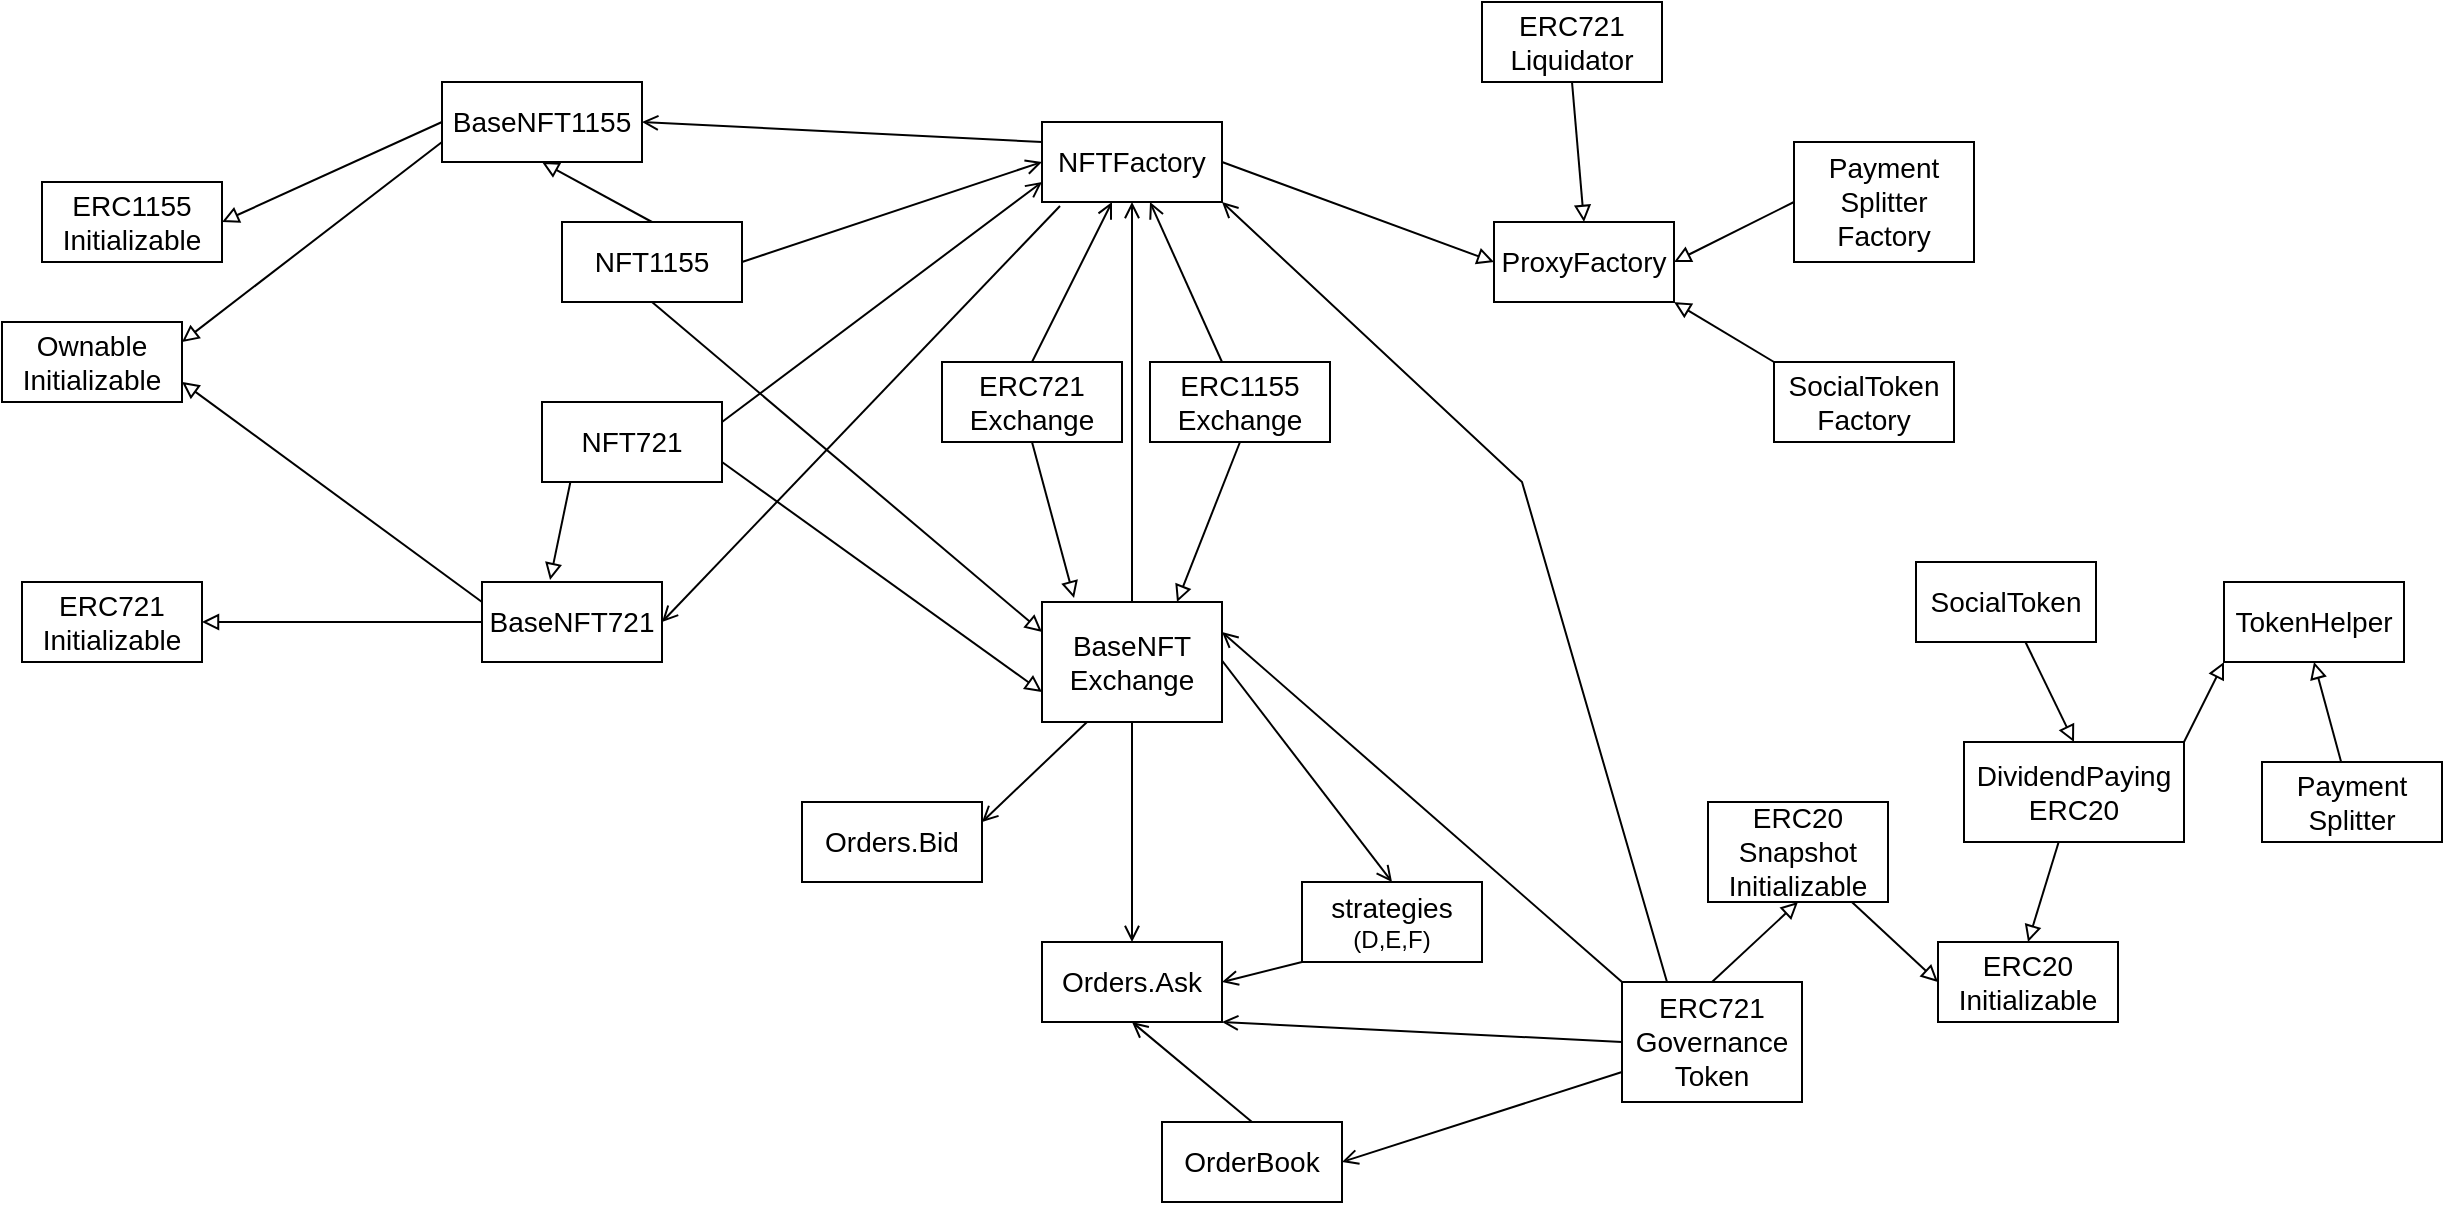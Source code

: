 <?xml version="1.0" encoding="UTF-8"?>
<mxfile version="14.8.5" type="browser"><diagram id="zFh5bNAynN80yM-CFLv3" name="Page-1"><mxGraphModel dx="2493" dy="694" grid="1" gridSize="10" guides="1" tooltips="1" connect="1" arrows="1" fold="1" page="1" pageScale="1" pageWidth="827" pageHeight="1169" math="0" shadow="0"><root><mxCell id="0"/><mxCell id="1" parent="0"/><mxCell id="qp3gyMgnlaJuhA7kOSE3-42" style="edgeStyle=none;rounded=0;orthogonalLoop=1;jettySize=auto;html=1;entryX=0.5;entryY=0;entryDx=0;entryDy=0;endArrow=block;endFill=0;" parent="1" source="qp3gyMgnlaJuhA7kOSE3-1" target="qp3gyMgnlaJuhA7kOSE3-4" edge="1"><mxGeometry relative="1" as="geometry"/></mxCell><mxCell id="qp3gyMgnlaJuhA7kOSE3-44" style="edgeStyle=none;rounded=0;orthogonalLoop=1;jettySize=auto;html=1;exitX=1;exitY=0;exitDx=0;exitDy=0;entryX=0;entryY=1;entryDx=0;entryDy=0;endArrow=block;endFill=0;" parent="1" source="qp3gyMgnlaJuhA7kOSE3-1" target="qp3gyMgnlaJuhA7kOSE3-21" edge="1"><mxGeometry relative="1" as="geometry"/></mxCell><mxCell id="qp3gyMgnlaJuhA7kOSE3-1" value="&lt;font style=&quot;font-size: 14px&quot;&gt;DividendPaying&lt;br&gt;ERC20&lt;/font&gt;" style="rounded=0;whiteSpace=wrap;html=1;" parent="1" vertex="1"><mxGeometry x="851" y="880" width="110" height="50" as="geometry"/></mxCell><mxCell id="qp3gyMgnlaJuhA7kOSE3-51" style="edgeStyle=none;rounded=0;orthogonalLoop=1;jettySize=auto;html=1;exitX=0;exitY=0.75;exitDx=0;exitDy=0;entryX=1;entryY=0.25;entryDx=0;entryDy=0;endArrow=block;endFill=0;" parent="1" source="qp3gyMgnlaJuhA7kOSE3-2" target="qp3gyMgnlaJuhA7kOSE3-5" edge="1"><mxGeometry relative="1" as="geometry"/></mxCell><mxCell id="qp3gyMgnlaJuhA7kOSE3-52" style="edgeStyle=none;rounded=0;orthogonalLoop=1;jettySize=auto;html=1;exitX=0;exitY=0.5;exitDx=0;exitDy=0;entryX=1;entryY=0.5;entryDx=0;entryDy=0;endArrow=block;endFill=0;" parent="1" source="qp3gyMgnlaJuhA7kOSE3-2" target="qp3gyMgnlaJuhA7kOSE3-6" edge="1"><mxGeometry relative="1" as="geometry"/></mxCell><mxCell id="qp3gyMgnlaJuhA7kOSE3-2" value="&lt;font style=&quot;font-size: 14px&quot;&gt;BaseNFT1155&lt;/font&gt;" style="rounded=0;whiteSpace=wrap;html=1;" parent="1" vertex="1"><mxGeometry x="90" y="550" width="100" height="40" as="geometry"/></mxCell><mxCell id="qp3gyMgnlaJuhA7kOSE3-46" style="edgeStyle=none;rounded=0;orthogonalLoop=1;jettySize=auto;html=1;entryX=0;entryY=0.5;entryDx=0;entryDy=0;endArrow=block;endFill=0;" parent="1" source="qp3gyMgnlaJuhA7kOSE3-3" target="qp3gyMgnlaJuhA7kOSE3-4" edge="1"><mxGeometry relative="1" as="geometry"/></mxCell><mxCell id="qp3gyMgnlaJuhA7kOSE3-3" value="&lt;font style=&quot;font-size: 14px&quot;&gt;ERC20&lt;br&gt;Snapshot&lt;br&gt;Initializable&lt;/font&gt;" style="rounded=0;whiteSpace=wrap;html=1;" parent="1" vertex="1"><mxGeometry x="723" y="910" width="90" height="50" as="geometry"/></mxCell><mxCell id="qp3gyMgnlaJuhA7kOSE3-4" value="&lt;font style=&quot;font-size: 14px&quot;&gt;ERC20&lt;br&gt;Initializable&lt;/font&gt;" style="rounded=0;whiteSpace=wrap;html=1;" parent="1" vertex="1"><mxGeometry x="838" y="980" width="90" height="40" as="geometry"/></mxCell><mxCell id="qp3gyMgnlaJuhA7kOSE3-5" value="&lt;font style=&quot;font-size: 14px&quot;&gt;Ownable&lt;br&gt;Initializable&lt;/font&gt;" style="rounded=0;whiteSpace=wrap;html=1;" parent="1" vertex="1"><mxGeometry x="-130" y="670" width="90" height="40" as="geometry"/></mxCell><mxCell id="qp3gyMgnlaJuhA7kOSE3-6" value="&lt;font style=&quot;font-size: 14px&quot;&gt;ERC1155&lt;br&gt;Initializable&lt;/font&gt;" style="rounded=0;whiteSpace=wrap;html=1;" parent="1" vertex="1"><mxGeometry x="-110" y="600" width="90" height="40" as="geometry"/></mxCell><mxCell id="qp3gyMgnlaJuhA7kOSE3-7" value="&lt;font style=&quot;font-size: 14px&quot;&gt;ERC721&lt;br&gt;Initializable&lt;/font&gt;" style="rounded=0;whiteSpace=wrap;html=1;" parent="1" vertex="1"><mxGeometry x="-120" y="800" width="90" height="40" as="geometry"/></mxCell><mxCell id="qp3gyMgnlaJuhA7kOSE3-49" style="edgeStyle=none;rounded=0;orthogonalLoop=1;jettySize=auto;html=1;entryX=1;entryY=0.5;entryDx=0;entryDy=0;endArrow=block;endFill=0;" parent="1" source="qp3gyMgnlaJuhA7kOSE3-8" target="qp3gyMgnlaJuhA7kOSE3-7" edge="1"><mxGeometry relative="1" as="geometry"/></mxCell><mxCell id="qp3gyMgnlaJuhA7kOSE3-50" style="edgeStyle=none;rounded=0;orthogonalLoop=1;jettySize=auto;html=1;exitX=0;exitY=0.25;exitDx=0;exitDy=0;entryX=1;entryY=0.75;entryDx=0;entryDy=0;endArrow=block;endFill=0;" parent="1" source="qp3gyMgnlaJuhA7kOSE3-8" target="qp3gyMgnlaJuhA7kOSE3-5" edge="1"><mxGeometry relative="1" as="geometry"/></mxCell><mxCell id="qp3gyMgnlaJuhA7kOSE3-8" value="&lt;font style=&quot;font-size: 14px&quot;&gt;BaseNFT721&lt;/font&gt;" style="rounded=0;whiteSpace=wrap;html=1;" parent="1" vertex="1"><mxGeometry x="110" y="800" width="90" height="40" as="geometry"/></mxCell><mxCell id="qp3gyMgnlaJuhA7kOSE3-16" style="rounded=0;orthogonalLoop=1;jettySize=auto;html=1;exitX=1;exitY=0.5;exitDx=0;exitDy=0;entryX=0;entryY=0.5;entryDx=0;entryDy=0;endArrow=block;endFill=0;" parent="1" source="qp3gyMgnlaJuhA7kOSE3-11" target="qp3gyMgnlaJuhA7kOSE3-12" edge="1"><mxGeometry relative="1" as="geometry"/></mxCell><mxCell id="qp3gyMgnlaJuhA7kOSE3-80" style="edgeStyle=none;rounded=0;orthogonalLoop=1;jettySize=auto;html=1;exitX=0.1;exitY=1.05;exitDx=0;exitDy=0;entryX=1;entryY=0.5;entryDx=0;entryDy=0;endArrow=open;endFill=0;exitPerimeter=0;" parent="1" source="qp3gyMgnlaJuhA7kOSE3-11" target="qp3gyMgnlaJuhA7kOSE3-8" edge="1"><mxGeometry relative="1" as="geometry"/></mxCell><mxCell id="qp3gyMgnlaJuhA7kOSE3-82" style="edgeStyle=none;rounded=0;orthogonalLoop=1;jettySize=auto;html=1;exitX=0;exitY=0.25;exitDx=0;exitDy=0;entryX=1;entryY=0.5;entryDx=0;entryDy=0;endArrow=open;endFill=0;" parent="1" source="qp3gyMgnlaJuhA7kOSE3-11" target="qp3gyMgnlaJuhA7kOSE3-2" edge="1"><mxGeometry relative="1" as="geometry"/></mxCell><mxCell id="qp3gyMgnlaJuhA7kOSE3-11" value="&lt;span style=&quot;font-size: 14px&quot;&gt;NFTFactory&lt;/span&gt;" style="rounded=0;whiteSpace=wrap;html=1;" parent="1" vertex="1"><mxGeometry x="390" y="570" width="90" height="40" as="geometry"/></mxCell><mxCell id="qp3gyMgnlaJuhA7kOSE3-12" value="&lt;span style=&quot;font-size: 14px&quot;&gt;ProxyFactory&lt;/span&gt;" style="rounded=0;whiteSpace=wrap;html=1;" parent="1" vertex="1"><mxGeometry x="616" y="620" width="90" height="40" as="geometry"/></mxCell><mxCell id="qp3gyMgnlaJuhA7kOSE3-18" style="rounded=0;orthogonalLoop=1;jettySize=auto;html=1;exitX=0;exitY=0.5;exitDx=0;exitDy=0;entryX=1;entryY=0.5;entryDx=0;entryDy=0;endArrow=block;endFill=0;" parent="1" source="qp3gyMgnlaJuhA7kOSE3-13" target="qp3gyMgnlaJuhA7kOSE3-12" edge="1"><mxGeometry relative="1" as="geometry"/></mxCell><mxCell id="qp3gyMgnlaJuhA7kOSE3-13" value="&lt;span style=&quot;font-size: 14px&quot;&gt;Payment&lt;br&gt;Splitter&lt;br&gt;Factory&lt;/span&gt;" style="rounded=0;whiteSpace=wrap;html=1;" parent="1" vertex="1"><mxGeometry x="766" y="580" width="90" height="60" as="geometry"/></mxCell><mxCell id="qp3gyMgnlaJuhA7kOSE3-17" style="rounded=0;orthogonalLoop=1;jettySize=auto;html=1;exitX=0;exitY=0;exitDx=0;exitDy=0;entryX=1;entryY=1;entryDx=0;entryDy=0;endArrow=block;endFill=0;" parent="1" source="qp3gyMgnlaJuhA7kOSE3-14" target="qp3gyMgnlaJuhA7kOSE3-12" edge="1"><mxGeometry relative="1" as="geometry"/></mxCell><mxCell id="qp3gyMgnlaJuhA7kOSE3-14" value="&lt;span style=&quot;font-size: 14px&quot;&gt;SocialToken&lt;br&gt;Factory&lt;/span&gt;" style="rounded=0;whiteSpace=wrap;html=1;" parent="1" vertex="1"><mxGeometry x="756" y="690" width="90" height="40" as="geometry"/></mxCell><mxCell id="qp3gyMgnlaJuhA7kOSE3-56" style="edgeStyle=none;rounded=0;orthogonalLoop=1;jettySize=auto;html=1;exitX=0;exitY=1;exitDx=0;exitDy=0;entryX=1;entryY=0.5;entryDx=0;entryDy=0;endArrow=open;endFill=0;" parent="1" source="qp3gyMgnlaJuhA7kOSE3-19" target="qp3gyMgnlaJuhA7kOSE3-20" edge="1"><mxGeometry relative="1" as="geometry"/></mxCell><mxCell id="qp3gyMgnlaJuhA7kOSE3-19" value="&lt;span style=&quot;font-size: 14px&quot;&gt;strategies&lt;br&gt;&lt;/span&gt;(D,E,F)" style="rounded=0;whiteSpace=wrap;html=1;" parent="1" vertex="1"><mxGeometry x="520" y="950" width="90" height="40" as="geometry"/></mxCell><mxCell id="qp3gyMgnlaJuhA7kOSE3-20" value="&lt;span style=&quot;font-size: 14px&quot;&gt;Orders.Ask&lt;br&gt;&lt;/span&gt;" style="rounded=0;whiteSpace=wrap;html=1;" parent="1" vertex="1"><mxGeometry x="390" y="980" width="90" height="40" as="geometry"/></mxCell><mxCell id="qp3gyMgnlaJuhA7kOSE3-21" value="&lt;span style=&quot;font-size: 14px&quot;&gt;TokenHelper&lt;/span&gt;" style="rounded=0;whiteSpace=wrap;html=1;" parent="1" vertex="1"><mxGeometry x="981" y="800" width="90" height="40" as="geometry"/></mxCell><mxCell id="qp3gyMgnlaJuhA7kOSE3-71" style="edgeStyle=none;rounded=0;orthogonalLoop=1;jettySize=auto;html=1;exitX=0.5;exitY=0;exitDx=0;exitDy=0;entryX=0.5;entryY=1;entryDx=0;entryDy=0;endArrow=block;endFill=0;" parent="1" source="qp3gyMgnlaJuhA7kOSE3-22" target="qp3gyMgnlaJuhA7kOSE3-2" edge="1"><mxGeometry relative="1" as="geometry"><mxPoint x="170" y="580" as="sourcePoint"/></mxGeometry></mxCell><mxCell id="qp3gyMgnlaJuhA7kOSE3-72" style="edgeStyle=none;rounded=0;orthogonalLoop=1;jettySize=auto;html=1;exitX=0.5;exitY=1;exitDx=0;exitDy=0;entryX=0;entryY=0.25;entryDx=0;entryDy=0;endArrow=block;endFill=0;" parent="1" source="qp3gyMgnlaJuhA7kOSE3-22" target="qp3gyMgnlaJuhA7kOSE3-53" edge="1"><mxGeometry relative="1" as="geometry"/></mxCell><mxCell id="qp3gyMgnlaJuhA7kOSE3-86" style="edgeStyle=none;rounded=0;orthogonalLoop=1;jettySize=auto;html=1;exitX=1;exitY=0.5;exitDx=0;exitDy=0;entryX=0;entryY=0.5;entryDx=0;entryDy=0;endArrow=open;endFill=0;" parent="1" source="qp3gyMgnlaJuhA7kOSE3-22" target="qp3gyMgnlaJuhA7kOSE3-11" edge="1"><mxGeometry relative="1" as="geometry"/></mxCell><mxCell id="qp3gyMgnlaJuhA7kOSE3-22" value="&lt;span style=&quot;font-size: 14px&quot;&gt;NFT1155&lt;/span&gt;" style="rounded=0;whiteSpace=wrap;html=1;" parent="1" vertex="1"><mxGeometry x="150" y="620" width="90" height="40" as="geometry"/></mxCell><mxCell id="qp3gyMgnlaJuhA7kOSE3-43" style="edgeStyle=none;rounded=0;orthogonalLoop=1;jettySize=auto;html=1;entryX=0.5;entryY=0;entryDx=0;entryDy=0;endArrow=block;endFill=0;" parent="1" source="qp3gyMgnlaJuhA7kOSE3-24" target="qp3gyMgnlaJuhA7kOSE3-1" edge="1"><mxGeometry relative="1" as="geometry"/></mxCell><mxCell id="qp3gyMgnlaJuhA7kOSE3-24" value="&lt;span style=&quot;font-size: 14px&quot;&gt;SocialToken&lt;/span&gt;" style="rounded=0;whiteSpace=wrap;html=1;" parent="1" vertex="1"><mxGeometry x="827" y="790" width="90" height="40" as="geometry"/></mxCell><mxCell id="qp3gyMgnlaJuhA7kOSE3-62" style="edgeStyle=none;rounded=0;orthogonalLoop=1;jettySize=auto;html=1;exitX=0.5;exitY=1;exitDx=0;exitDy=0;entryX=0.178;entryY=-0.033;entryDx=0;entryDy=0;endArrow=block;endFill=0;entryPerimeter=0;" parent="1" source="qp3gyMgnlaJuhA7kOSE3-25" target="qp3gyMgnlaJuhA7kOSE3-53" edge="1"><mxGeometry relative="1" as="geometry"/></mxCell><mxCell id="qp3gyMgnlaJuhA7kOSE3-83" style="edgeStyle=none;rounded=0;orthogonalLoop=1;jettySize=auto;html=1;exitX=0.5;exitY=0;exitDx=0;exitDy=0;endArrow=open;endFill=0;" parent="1" source="qp3gyMgnlaJuhA7kOSE3-25" target="qp3gyMgnlaJuhA7kOSE3-11" edge="1"><mxGeometry relative="1" as="geometry"/></mxCell><mxCell id="qp3gyMgnlaJuhA7kOSE3-25" value="&lt;span style=&quot;font-size: 14px&quot;&gt;ERC721&lt;br&gt;Exchange&lt;/span&gt;" style="rounded=0;whiteSpace=wrap;html=1;" parent="1" vertex="1"><mxGeometry x="340" y="690" width="90" height="40" as="geometry"/></mxCell><mxCell id="qp3gyMgnlaJuhA7kOSE3-45" style="edgeStyle=none;rounded=0;orthogonalLoop=1;jettySize=auto;html=1;entryX=0.5;entryY=1;entryDx=0;entryDy=0;endArrow=block;endFill=0;" parent="1" source="qp3gyMgnlaJuhA7kOSE3-26" target="qp3gyMgnlaJuhA7kOSE3-21" edge="1"><mxGeometry relative="1" as="geometry"/></mxCell><mxCell id="qp3gyMgnlaJuhA7kOSE3-26" value="&lt;span style=&quot;font-size: 14px&quot;&gt;Payment&lt;br&gt;Splitter&lt;/span&gt;" style="rounded=0;whiteSpace=wrap;html=1;" parent="1" vertex="1"><mxGeometry x="1000" y="890" width="90" height="40" as="geometry"/></mxCell><mxCell id="qp3gyMgnlaJuhA7kOSE3-68" style="edgeStyle=none;rounded=0;orthogonalLoop=1;jettySize=auto;html=1;exitX=0.25;exitY=0;exitDx=0;exitDy=0;entryX=0.378;entryY=-0.025;entryDx=0;entryDy=0;endArrow=block;endFill=0;entryPerimeter=0;" parent="1" source="qp3gyMgnlaJuhA7kOSE3-27" target="qp3gyMgnlaJuhA7kOSE3-8" edge="1"><mxGeometry relative="1" as="geometry"/></mxCell><mxCell id="qp3gyMgnlaJuhA7kOSE3-69" style="edgeStyle=none;rounded=0;orthogonalLoop=1;jettySize=auto;html=1;exitX=1;exitY=0.75;exitDx=0;exitDy=0;entryX=0;entryY=0.75;entryDx=0;entryDy=0;endArrow=block;endFill=0;" parent="1" source="qp3gyMgnlaJuhA7kOSE3-27" target="qp3gyMgnlaJuhA7kOSE3-53" edge="1"><mxGeometry relative="1" as="geometry"/></mxCell><mxCell id="qp3gyMgnlaJuhA7kOSE3-85" style="edgeStyle=none;rounded=0;orthogonalLoop=1;jettySize=auto;html=1;exitX=1;exitY=0.25;exitDx=0;exitDy=0;entryX=0;entryY=0.75;entryDx=0;entryDy=0;endArrow=open;endFill=0;" parent="1" source="qp3gyMgnlaJuhA7kOSE3-27" target="qp3gyMgnlaJuhA7kOSE3-11" edge="1"><mxGeometry relative="1" as="geometry"/></mxCell><mxCell id="qp3gyMgnlaJuhA7kOSE3-27" value="&lt;span style=&quot;font-size: 14px&quot;&gt;NFT721&lt;/span&gt;" style="rounded=0;whiteSpace=wrap;html=1;" parent="1" vertex="1"><mxGeometry x="140" y="710" width="90" height="40" as="geometry"/></mxCell><mxCell id="qp3gyMgnlaJuhA7kOSE3-54" style="edgeStyle=none;rounded=0;orthogonalLoop=1;jettySize=auto;html=1;exitX=0;exitY=0.5;exitDx=0;exitDy=0;entryX=1;entryY=1;entryDx=0;entryDy=0;endArrow=open;endFill=0;" parent="1" source="qp3gyMgnlaJuhA7kOSE3-28" target="qp3gyMgnlaJuhA7kOSE3-20" edge="1"><mxGeometry relative="1" as="geometry"/></mxCell><mxCell id="qp3gyMgnlaJuhA7kOSE3-74" style="edgeStyle=none;rounded=0;orthogonalLoop=1;jettySize=auto;html=1;exitX=0.5;exitY=0;exitDx=0;exitDy=0;entryX=0.5;entryY=1;entryDx=0;entryDy=0;endArrow=block;endFill=0;" parent="1" source="qp3gyMgnlaJuhA7kOSE3-28" target="qp3gyMgnlaJuhA7kOSE3-3" edge="1"><mxGeometry relative="1" as="geometry"/></mxCell><mxCell id="qp3gyMgnlaJuhA7kOSE3-77" style="rounded=0;orthogonalLoop=1;jettySize=auto;html=1;exitX=0.25;exitY=0;exitDx=0;exitDy=0;entryX=1;entryY=1;entryDx=0;entryDy=0;endArrow=open;endFill=0;" parent="1" source="qp3gyMgnlaJuhA7kOSE3-28" target="qp3gyMgnlaJuhA7kOSE3-11" edge="1"><mxGeometry relative="1" as="geometry"><Array as="points"><mxPoint x="630" y="750"/></Array></mxGeometry></mxCell><mxCell id="qp3gyMgnlaJuhA7kOSE3-78" style="edgeStyle=none;rounded=0;orthogonalLoop=1;jettySize=auto;html=1;exitX=0;exitY=0;exitDx=0;exitDy=0;entryX=1;entryY=0.25;entryDx=0;entryDy=0;endArrow=open;endFill=0;" parent="1" source="qp3gyMgnlaJuhA7kOSE3-28" target="qp3gyMgnlaJuhA7kOSE3-53" edge="1"><mxGeometry relative="1" as="geometry"/></mxCell><mxCell id="qp3gyMgnlaJuhA7kOSE3-79" style="edgeStyle=none;rounded=0;orthogonalLoop=1;jettySize=auto;html=1;exitX=0;exitY=0.75;exitDx=0;exitDy=0;entryX=1;entryY=0.5;entryDx=0;entryDy=0;endArrow=open;endFill=0;" parent="1" source="qp3gyMgnlaJuhA7kOSE3-28" target="qp3gyMgnlaJuhA7kOSE3-31" edge="1"><mxGeometry relative="1" as="geometry"/></mxCell><mxCell id="qp3gyMgnlaJuhA7kOSE3-28" value="&lt;span style=&quot;font-size: 14px&quot;&gt;ERC721&lt;br&gt;Governance&lt;br&gt;Token&lt;/span&gt;" style="rounded=0;whiteSpace=wrap;html=1;" parent="1" vertex="1"><mxGeometry x="680" y="1000" width="90" height="60" as="geometry"/></mxCell><mxCell id="qp3gyMgnlaJuhA7kOSE3-63" style="edgeStyle=none;rounded=0;orthogonalLoop=1;jettySize=auto;html=1;exitX=0.5;exitY=1;exitDx=0;exitDy=0;entryX=0.75;entryY=0;entryDx=0;entryDy=0;endArrow=block;endFill=0;" parent="1" source="qp3gyMgnlaJuhA7kOSE3-29" target="qp3gyMgnlaJuhA7kOSE3-53" edge="1"><mxGeometry relative="1" as="geometry"/></mxCell><mxCell id="qp3gyMgnlaJuhA7kOSE3-84" style="edgeStyle=none;rounded=0;orthogonalLoop=1;jettySize=auto;html=1;endArrow=open;endFill=0;" parent="1" source="qp3gyMgnlaJuhA7kOSE3-29" target="qp3gyMgnlaJuhA7kOSE3-11" edge="1"><mxGeometry relative="1" as="geometry"/></mxCell><mxCell id="qp3gyMgnlaJuhA7kOSE3-29" value="&lt;span style=&quot;font-size: 14px&quot;&gt;ERC1155&lt;br&gt;Exchange&lt;/span&gt;" style="rounded=0;whiteSpace=wrap;html=1;" parent="1" vertex="1"><mxGeometry x="444" y="690" width="90" height="40" as="geometry"/></mxCell><mxCell id="qp3gyMgnlaJuhA7kOSE3-73" style="edgeStyle=none;rounded=0;orthogonalLoop=1;jettySize=auto;html=1;exitX=0.5;exitY=1;exitDx=0;exitDy=0;entryX=0.5;entryY=0;entryDx=0;entryDy=0;endArrow=block;endFill=0;" parent="1" source="qp3gyMgnlaJuhA7kOSE3-30" target="qp3gyMgnlaJuhA7kOSE3-12" edge="1"><mxGeometry relative="1" as="geometry"/></mxCell><mxCell id="qp3gyMgnlaJuhA7kOSE3-30" value="&lt;span style=&quot;font-size: 14px&quot;&gt;ERC721&lt;br&gt;Liquidator&lt;/span&gt;" style="rounded=0;whiteSpace=wrap;html=1;" parent="1" vertex="1"><mxGeometry x="610" y="510" width="90" height="40" as="geometry"/></mxCell><mxCell id="qp3gyMgnlaJuhA7kOSE3-55" style="edgeStyle=none;rounded=0;orthogonalLoop=1;jettySize=auto;html=1;exitX=0.5;exitY=0;exitDx=0;exitDy=0;endArrow=open;endFill=0;entryX=0.5;entryY=1;entryDx=0;entryDy=0;" parent="1" source="qp3gyMgnlaJuhA7kOSE3-31" target="qp3gyMgnlaJuhA7kOSE3-20" edge="1"><mxGeometry relative="1" as="geometry"><mxPoint x="414" y="990" as="targetPoint"/></mxGeometry></mxCell><mxCell id="qp3gyMgnlaJuhA7kOSE3-31" value="&lt;span style=&quot;font-size: 14px&quot;&gt;OrderBook&lt;/span&gt;" style="rounded=0;whiteSpace=wrap;html=1;" parent="1" vertex="1"><mxGeometry x="450" y="1070" width="90" height="40" as="geometry"/></mxCell><mxCell id="qp3gyMgnlaJuhA7kOSE3-57" style="edgeStyle=none;rounded=0;orthogonalLoop=1;jettySize=auto;html=1;exitX=0.5;exitY=1;exitDx=0;exitDy=0;entryX=0.5;entryY=0;entryDx=0;entryDy=0;endArrow=open;endFill=0;" parent="1" source="qp3gyMgnlaJuhA7kOSE3-53" target="qp3gyMgnlaJuhA7kOSE3-20" edge="1"><mxGeometry relative="1" as="geometry"/></mxCell><mxCell id="qp3gyMgnlaJuhA7kOSE3-59" style="edgeStyle=none;rounded=0;orthogonalLoop=1;jettySize=auto;html=1;exitX=0.75;exitY=0;exitDx=0;exitDy=0;entryX=0.5;entryY=0;entryDx=0;entryDy=0;endArrow=open;endFill=0;" parent="1" source="qp3gyMgnlaJuhA7kOSE3-53" target="qp3gyMgnlaJuhA7kOSE3-19" edge="1"><mxGeometry relative="1" as="geometry"/></mxCell><mxCell id="qp3gyMgnlaJuhA7kOSE3-61" style="edgeStyle=none;rounded=0;orthogonalLoop=1;jettySize=auto;html=1;exitX=0.5;exitY=1;exitDx=0;exitDy=0;entryX=0.5;entryY=1;entryDx=0;entryDy=0;endArrow=open;endFill=0;" parent="1" source="qp3gyMgnlaJuhA7kOSE3-53" target="qp3gyMgnlaJuhA7kOSE3-11" edge="1"><mxGeometry relative="1" as="geometry"/></mxCell><mxCell id="qp3gyMgnlaJuhA7kOSE3-75" style="edgeStyle=none;rounded=0;orthogonalLoop=1;jettySize=auto;html=1;exitX=0.25;exitY=1;exitDx=0;exitDy=0;entryX=1;entryY=0.25;entryDx=0;entryDy=0;endArrow=open;endFill=0;" parent="1" source="qp3gyMgnlaJuhA7kOSE3-53" target="qp3gyMgnlaJuhA7kOSE3-64" edge="1"><mxGeometry relative="1" as="geometry"/></mxCell><mxCell id="qp3gyMgnlaJuhA7kOSE3-53" value="&lt;span style=&quot;font-size: 14px&quot;&gt;BaseNFT&lt;br&gt;Exchange&lt;/span&gt;" style="rounded=0;whiteSpace=wrap;html=1;" parent="1" vertex="1"><mxGeometry x="390" y="810" width="90" height="60" as="geometry"/></mxCell><mxCell id="qp3gyMgnlaJuhA7kOSE3-64" value="&lt;span style=&quot;font-size: 14px&quot;&gt;Orders.Bid&lt;br&gt;&lt;/span&gt;" style="rounded=0;whiteSpace=wrap;html=1;" parent="1" vertex="1"><mxGeometry x="270" y="910" width="90" height="40" as="geometry"/></mxCell></root></mxGraphModel></diagram></mxfile>